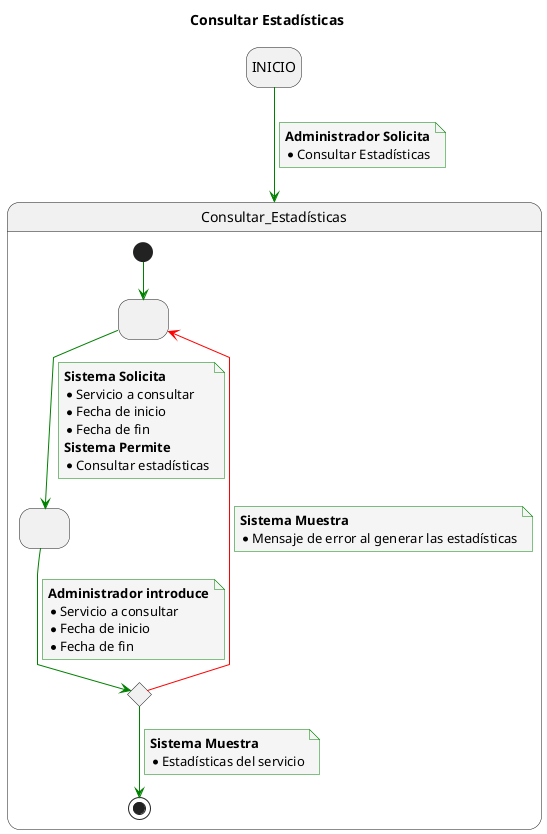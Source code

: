 @startuml
title Consultar Estadísticas

skinparam {
    NoteBackgroundColor #whiteSmoke
    ArrowColor #green
    NoteBorderColor #green
    linetype polyline
}

hide empty description

state startState as "INICIO"

startState --> Consultar_Estadísticas
note on link
    <b>Administrador Solicita</b>
    * Consultar Estadísticas
end note

state Consultar_Estadísticas{
state 2 as " "
state 3 as " "
state 4 <<choice>>

[*] -down-> 2

2 -down-> 3
note on link
<b>Sistema Solicita</b>
* Servicio a consultar
* Fecha de inicio
* Fecha de fin
<b>Sistema Permite</b>
* Consultar estadísticas
end note

3 -down-> 4
note on link
<b>Administrador introduce</b>
* Servicio a consultar
* Fecha de inicio
* Fecha de fin
end note

4 -down-> [*]
note on link
<b>Sistema Muestra</b>
* Estadísticas del servicio
end note

4 -[#red]-> 2
note on link
<b>Sistema Muestra</b>
* Mensaje de error al generar las estadísticas
end note

}
@enduml
